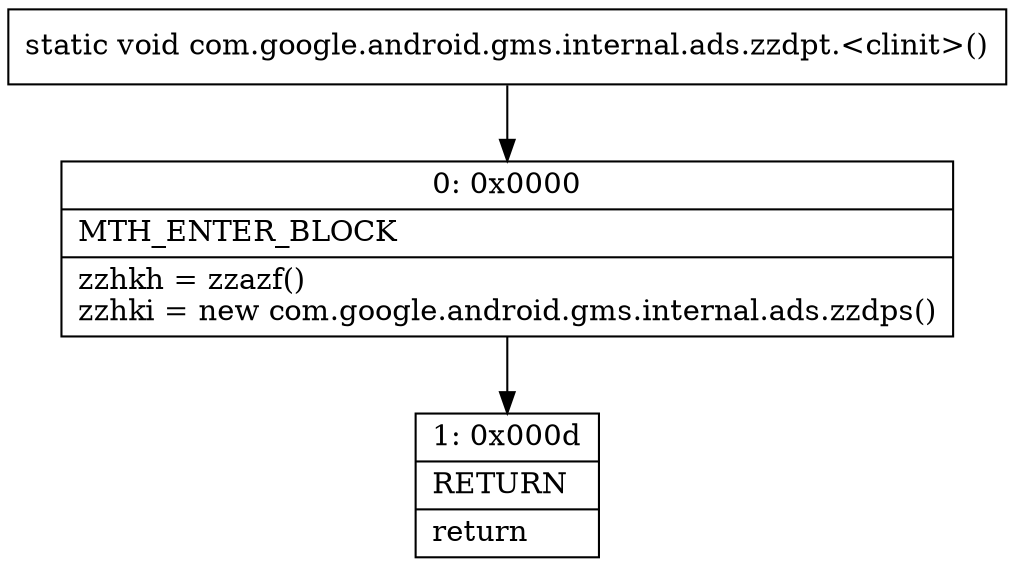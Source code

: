 digraph "CFG forcom.google.android.gms.internal.ads.zzdpt.\<clinit\>()V" {
Node_0 [shape=record,label="{0\:\ 0x0000|MTH_ENTER_BLOCK\l|zzhkh = zzazf()\lzzhki = new com.google.android.gms.internal.ads.zzdps()\l}"];
Node_1 [shape=record,label="{1\:\ 0x000d|RETURN\l|return\l}"];
MethodNode[shape=record,label="{static void com.google.android.gms.internal.ads.zzdpt.\<clinit\>() }"];
MethodNode -> Node_0;
Node_0 -> Node_1;
}

